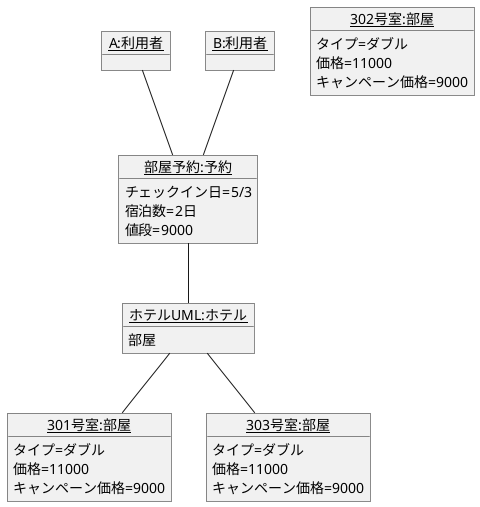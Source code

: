@startuml ho
object "<u>ホテルUML:ホテル</u>" as  hotel{
    部屋
}
object "<u>301号室:部屋</u>" as roominfo1{
    タイプ=ダブル
    価格=11000
    キャンペーン価格=9000
}
object "<u>302号室:部屋</u>" as roominfo2{
    タイプ=ダブル
    価格=11000
    キャンペーン価格=9000
}
object "<u>303号室:部屋</u>" as roominfo3{
    タイプ=ダブル
    価格=11000
    キャンペーン価格=9000
}
object "<u>部屋予約:予約</u>" as ro {
チェックイン日=5/3
宿泊数=2日
値段=9000
}
object "<u>A:利用者</u>" as a {
}
object "<u>B:利用者</u>" as b {
}
a -- ro
b -- ro
ro -- hotel 
hotel -- roominfo1
hotel -- roominfo3

@enduml